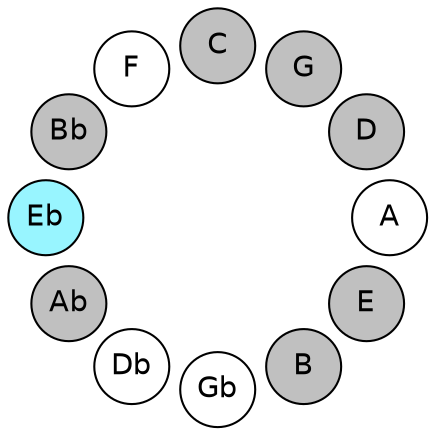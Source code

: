 
graph {

layout = circo;
mindist = .1

node [shape = circle, fontname = Helvetica, margin = 0, style = filled]
edge [style=invis]

subgraph 1 {
	E -- B -- Gb -- Db -- Ab -- Eb -- Bb -- F -- C -- G -- D -- A -- E
}

E [fillcolor = gray];
B [fillcolor = gray];
Gb [fillcolor = white];
Db [fillcolor = white];
Ab [fillcolor = gray];
Eb [fillcolor = cadetblue1];
Bb [fillcolor = gray];
F [fillcolor = white];
C [fillcolor = gray];
G [fillcolor = gray];
D [fillcolor = gray];
A [fillcolor = white];
}
